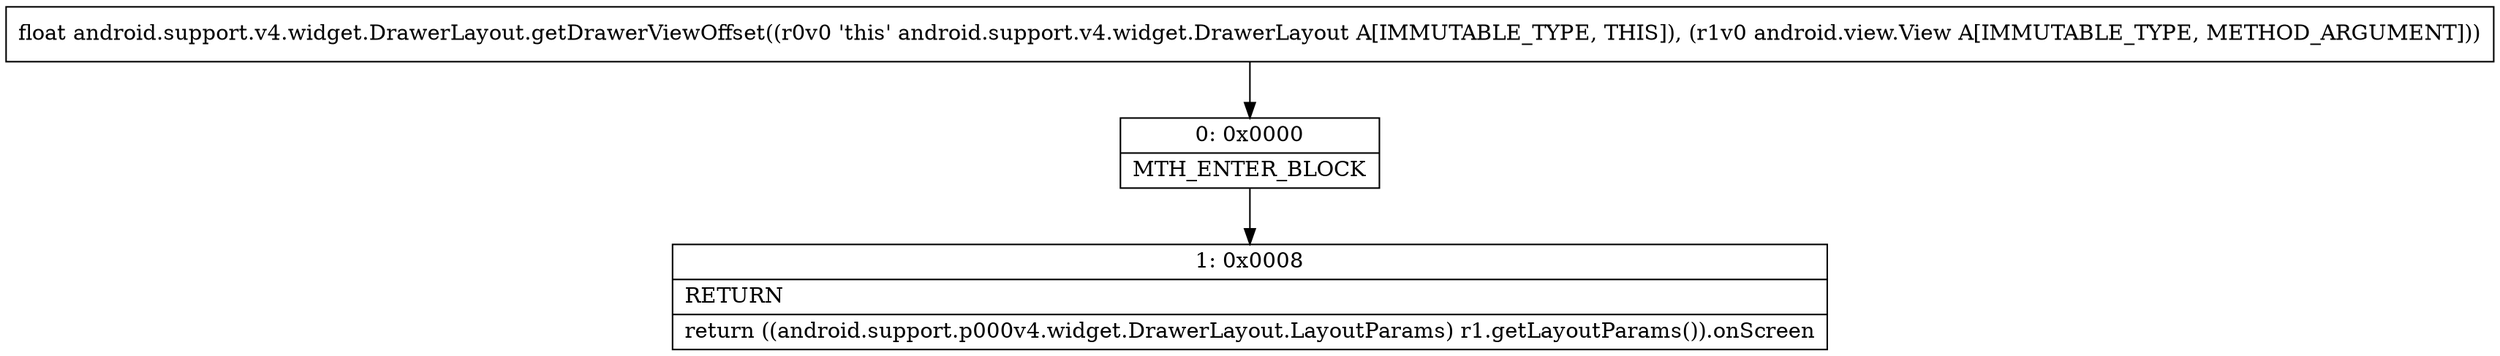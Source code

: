 digraph "CFG forandroid.support.v4.widget.DrawerLayout.getDrawerViewOffset(Landroid\/view\/View;)F" {
Node_0 [shape=record,label="{0\:\ 0x0000|MTH_ENTER_BLOCK\l}"];
Node_1 [shape=record,label="{1\:\ 0x0008|RETURN\l|return ((android.support.p000v4.widget.DrawerLayout.LayoutParams) r1.getLayoutParams()).onScreen\l}"];
MethodNode[shape=record,label="{float android.support.v4.widget.DrawerLayout.getDrawerViewOffset((r0v0 'this' android.support.v4.widget.DrawerLayout A[IMMUTABLE_TYPE, THIS]), (r1v0 android.view.View A[IMMUTABLE_TYPE, METHOD_ARGUMENT])) }"];
MethodNode -> Node_0;
Node_0 -> Node_1;
}

